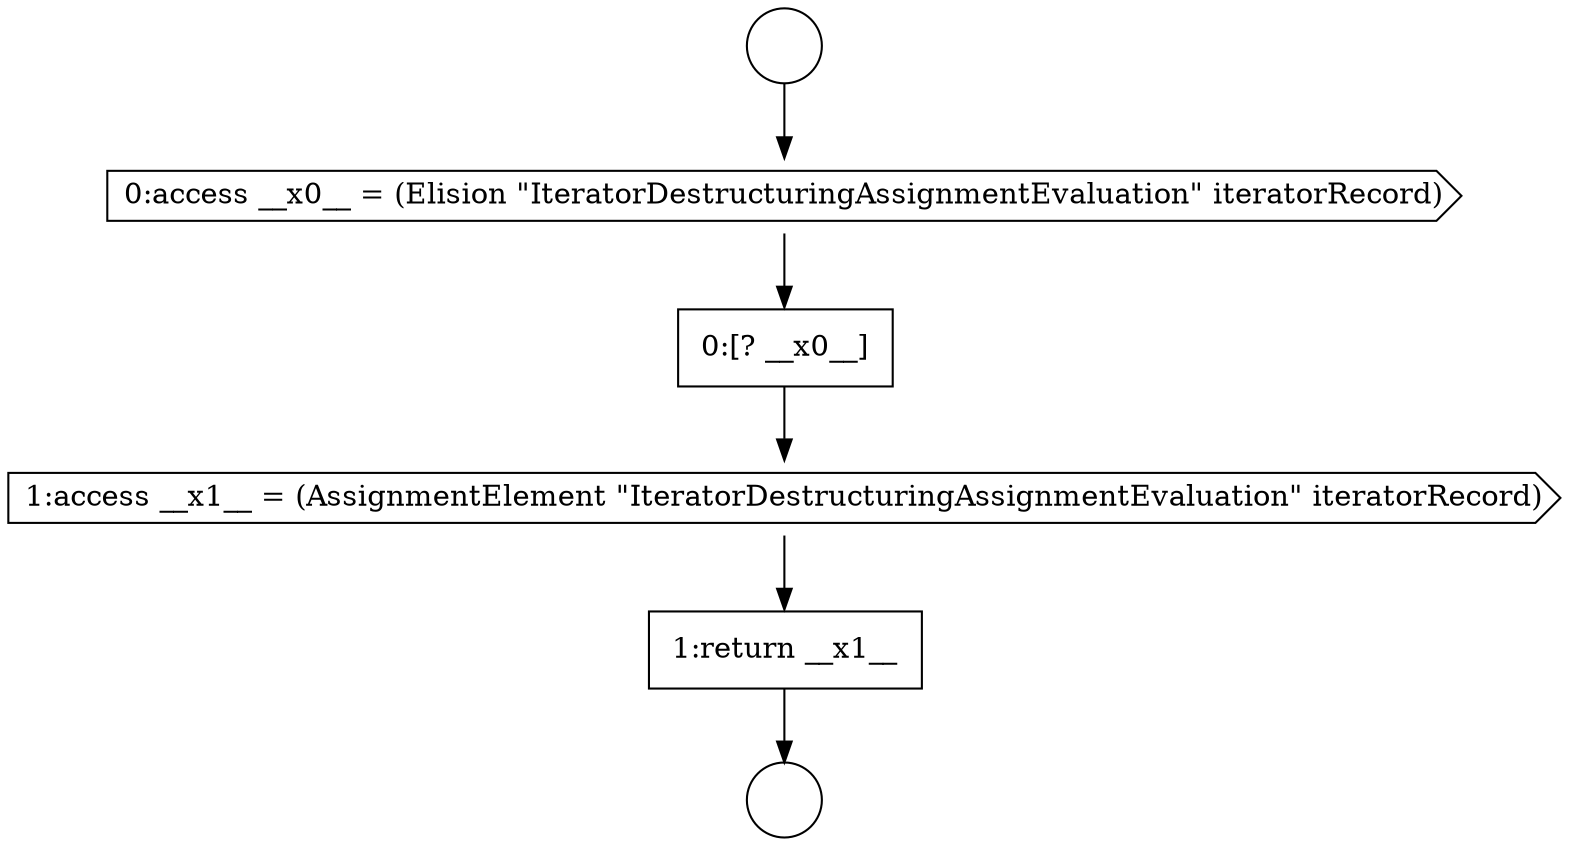 digraph {
  node5242 [shape=cds, label=<<font color="black">0:access __x0__ = (Elision &quot;IteratorDestructuringAssignmentEvaluation&quot; iteratorRecord)</font>> color="black" fillcolor="white" style=filled]
  node5245 [shape=none, margin=0, label=<<font color="black">
    <table border="0" cellborder="1" cellspacing="0" cellpadding="10">
      <tr><td align="left">1:return __x1__</td></tr>
    </table>
  </font>> color="black" fillcolor="white" style=filled]
  node5241 [shape=circle label=" " color="black" fillcolor="white" style=filled]
  node5244 [shape=cds, label=<<font color="black">1:access __x1__ = (AssignmentElement &quot;IteratorDestructuringAssignmentEvaluation&quot; iteratorRecord)</font>> color="black" fillcolor="white" style=filled]
  node5240 [shape=circle label=" " color="black" fillcolor="white" style=filled]
  node5243 [shape=none, margin=0, label=<<font color="black">
    <table border="0" cellborder="1" cellspacing="0" cellpadding="10">
      <tr><td align="left">0:[? __x0__]</td></tr>
    </table>
  </font>> color="black" fillcolor="white" style=filled]
  node5240 -> node5242 [ color="black"]
  node5244 -> node5245 [ color="black"]
  node5245 -> node5241 [ color="black"]
  node5243 -> node5244 [ color="black"]
  node5242 -> node5243 [ color="black"]
}
